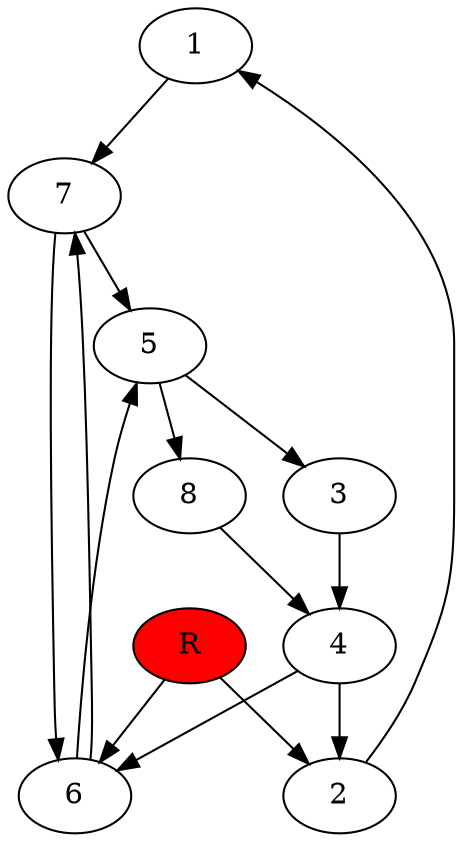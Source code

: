 digraph prb2834 {
	1
	2
	3
	4
	5
	6
	7
	8
	R [fillcolor="#ff0000" style=filled]
	1 -> 7
	2 -> 1
	3 -> 4
	4 -> 2
	4 -> 6
	5 -> 3
	5 -> 8
	6 -> 5
	6 -> 7
	7 -> 5
	7 -> 6
	8 -> 4
	R -> 2
	R -> 6
}
